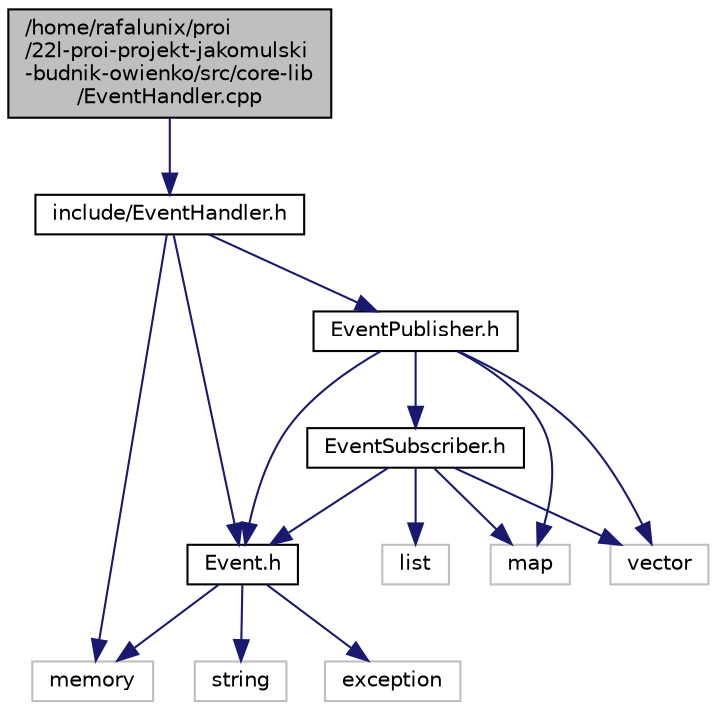 digraph "/home/rafalunix/proi/22l-proi-projekt-jakomulski-budnik-owienko/src/core-lib/EventHandler.cpp"
{
 // INTERACTIVE_SVG=YES
 // LATEX_PDF_SIZE
  bgcolor="transparent";
  edge [fontname="Helvetica",fontsize="10",labelfontname="Helvetica",labelfontsize="10"];
  node [fontname="Helvetica",fontsize="10",shape=record];
  Node1 [label="/home/rafalunix/proi\l/22l-proi-projekt-jakomulski\l-budnik-owienko/src/core-lib\l/EventHandler.cpp",height=0.2,width=0.4,color="black", fillcolor="grey75", style="filled", fontcolor="black",tooltip=" "];
  Node1 -> Node2 [color="midnightblue",fontsize="10",style="solid",fontname="Helvetica"];
  Node2 [label="include/EventHandler.h",height=0.2,width=0.4,color="black",URL="$_event_handler_8h.html",tooltip=" "];
  Node2 -> Node3 [color="midnightblue",fontsize="10",style="solid",fontname="Helvetica"];
  Node3 [label="memory",height=0.2,width=0.4,color="grey75",tooltip=" "];
  Node2 -> Node4 [color="midnightblue",fontsize="10",style="solid",fontname="Helvetica"];
  Node4 [label="Event.h",height=0.2,width=0.4,color="black",URL="$_event_8h.html",tooltip=" "];
  Node4 -> Node5 [color="midnightblue",fontsize="10",style="solid",fontname="Helvetica"];
  Node5 [label="exception",height=0.2,width=0.4,color="grey75",tooltip=" "];
  Node4 -> Node6 [color="midnightblue",fontsize="10",style="solid",fontname="Helvetica"];
  Node6 [label="string",height=0.2,width=0.4,color="grey75",tooltip=" "];
  Node4 -> Node3 [color="midnightblue",fontsize="10",style="solid",fontname="Helvetica"];
  Node2 -> Node7 [color="midnightblue",fontsize="10",style="solid",fontname="Helvetica"];
  Node7 [label="EventPublisher.h",height=0.2,width=0.4,color="black",URL="$_event_publisher_8h.html",tooltip=" "];
  Node7 -> Node8 [color="midnightblue",fontsize="10",style="solid",fontname="Helvetica"];
  Node8 [label="map",height=0.2,width=0.4,color="grey75",tooltip=" "];
  Node7 -> Node9 [color="midnightblue",fontsize="10",style="solid",fontname="Helvetica"];
  Node9 [label="vector",height=0.2,width=0.4,color="grey75",tooltip=" "];
  Node7 -> Node4 [color="midnightblue",fontsize="10",style="solid",fontname="Helvetica"];
  Node7 -> Node10 [color="midnightblue",fontsize="10",style="solid",fontname="Helvetica"];
  Node10 [label="EventSubscriber.h",height=0.2,width=0.4,color="black",URL="$_event_subscriber_8h.html",tooltip=" "];
  Node10 -> Node8 [color="midnightblue",fontsize="10",style="solid",fontname="Helvetica"];
  Node10 -> Node9 [color="midnightblue",fontsize="10",style="solid",fontname="Helvetica"];
  Node10 -> Node11 [color="midnightblue",fontsize="10",style="solid",fontname="Helvetica"];
  Node11 [label="list",height=0.2,width=0.4,color="grey75",tooltip=" "];
  Node10 -> Node4 [color="midnightblue",fontsize="10",style="solid",fontname="Helvetica"];
}
